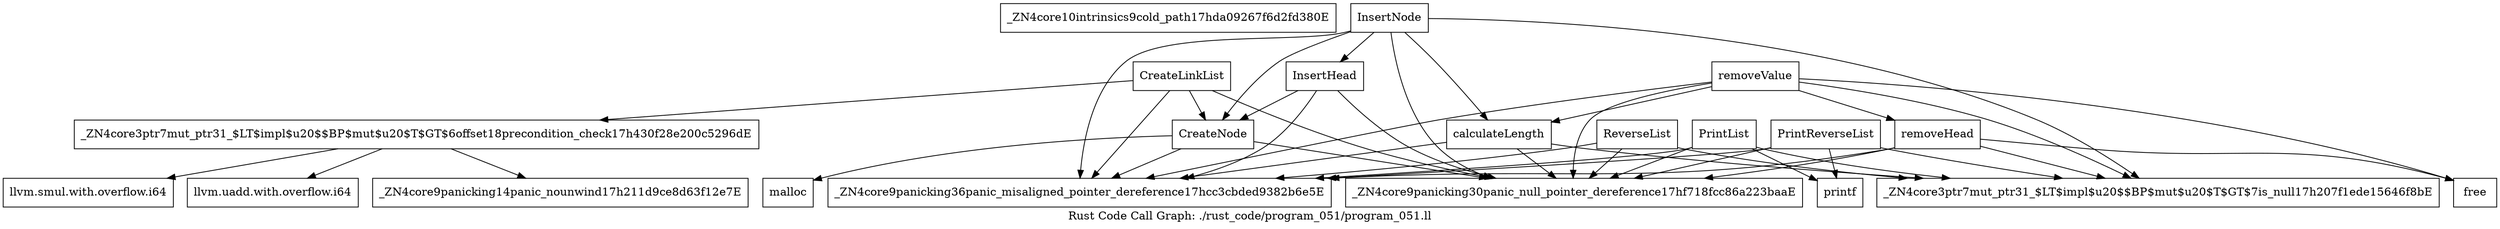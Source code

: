 digraph "Rust Code Call Graph: ./rust_code/program_051/program_051.ll" {
	label="Rust Code Call Graph: ./rust_code/program_051/program_051.ll";

	Node0x556233df5b30 [shape=record,label="{_ZN4core10intrinsics9cold_path17hda09267f6d2fd380E}"];
	Node0x556233de8960 [shape=record,label="{_ZN4core3ptr7mut_ptr31_$LT$impl$u20$$BP$mut$u20$T$GT$6offset18precondition_check17h430f28e200c5296dE}"];
	Node0x556233de8960 -> Node0x556233dea9e0;
	Node0x556233de8960 -> Node0x556233deb880;
	Node0x556233de8960 -> Node0x556233def1b0;
	Node0x556233df0bd0 [shape=record,label="{_ZN4core3ptr7mut_ptr31_$LT$impl$u20$$BP$mut$u20$T$GT$7is_null17h207f1ede15646f8bE}"];
	Node0x556233df31b0 [shape=record,label="{CreateNode}"];
	Node0x556233df31b0 -> Node0x556233df4760;
	Node0x556233df31b0 -> Node0x556233df51f0;
	Node0x556233df31b0 -> Node0x556233dfa8b0;
	Node0x556233dffc00 [shape=record,label="{calculateLength}"];
	Node0x556233dffc00 -> Node0x556233df0bd0;
	Node0x556233dffc00 -> Node0x556233df51f0;
	Node0x556233dffc00 -> Node0x556233dfa8b0;
	Node0x556233dfc7f0 [shape=record,label="{CreateLinkList}"];
	Node0x556233dfc7f0 -> Node0x556233de8960;
	Node0x556233dfc7f0 -> Node0x556233df51f0;
	Node0x556233dfc7f0 -> Node0x556233df31b0;
	Node0x556233dfc7f0 -> Node0x556233dfa8b0;
	Node0x556233e02370 [shape=record,label="{InsertHead}"];
	Node0x556233e02370 -> Node0x556233df31b0;
	Node0x556233e02370 -> Node0x556233dfa8b0;
	Node0x556233e02370 -> Node0x556233df51f0;
	Node0x556233e02c30 [shape=record,label="{InsertNode}"];
	Node0x556233e02c30 -> Node0x556233df31b0;
	Node0x556233e02c30 -> Node0x556233dffc00;
	Node0x556233e02c30 -> Node0x556233df0bd0;
	Node0x556233e02c30 -> Node0x556233e02370;
	Node0x556233e02c30 -> Node0x556233df51f0;
	Node0x556233e02c30 -> Node0x556233dfa8b0;
	Node0x556233e05760 [shape=record,label="{removeHead}"];
	Node0x556233e05760 -> Node0x556233df51f0;
	Node0x556233e05760 -> Node0x556233dfa8b0;
	Node0x556233e05760 -> Node0x556233e06e60;
	Node0x556233e05760 -> Node0x556233df0bd0;
	Node0x556233def1b0 [shape=record,label="{_ZN4core9panicking14panic_nounwind17h211d9ce8d63f12e7E}"];
	Node0x556233df4760 [shape=record,label="{malloc}"];
	Node0x556233df51f0 [shape=record,label="{_ZN4core9panicking36panic_misaligned_pointer_dereference17hcc3cbded9382b6e5E}"];
	Node0x556233dfa8b0 [shape=record,label="{_ZN4core9panicking30panic_null_pointer_dereference17hf718fcc86a223baaE}"];
	Node0x556233e06e60 [shape=record,label="{free}"];
	Node0x556233e25d60 [shape=record,label="{printf}"];
	Node0x556233e08390 [shape=record,label="{removeValue}"];
	Node0x556233e08390 -> Node0x556233dffc00;
	Node0x556233e08390 -> Node0x556233e05760;
	Node0x556233e08390 -> Node0x556233df51f0;
	Node0x556233e08390 -> Node0x556233dfa8b0;
	Node0x556233e08390 -> Node0x556233e06e60;
	Node0x556233e08390 -> Node0x556233df0bd0;
	Node0x556233e0a090 [shape=record,label="{ReverseList}"];
	Node0x556233e0a090 -> Node0x556233df0bd0;
	Node0x556233e0a090 -> Node0x556233df51f0;
	Node0x556233e0a090 -> Node0x556233dfa8b0;
	Node0x556233e0d950 [shape=record,label="{PrintList}"];
	Node0x556233e0d950 -> Node0x556233df0bd0;
	Node0x556233e0d950 -> Node0x556233e25d60;
	Node0x556233e0d950 -> Node0x556233df51f0;
	Node0x556233e0d950 -> Node0x556233dfa8b0;
	Node0x556233e25de0 [shape=record,label="{PrintReverseList}"];
	Node0x556233e25de0 -> Node0x556233df51f0;
	Node0x556233e25de0 -> Node0x556233df0bd0;
	Node0x556233e25de0 -> Node0x556233dfa8b0;
	Node0x556233e25de0 -> Node0x556233e25d60;
	Node0x556233dea9e0 [shape=record,label="{llvm.smul.with.overflow.i64}"];
	Node0x556233deb880 [shape=record,label="{llvm.uadd.with.overflow.i64}"];
}
